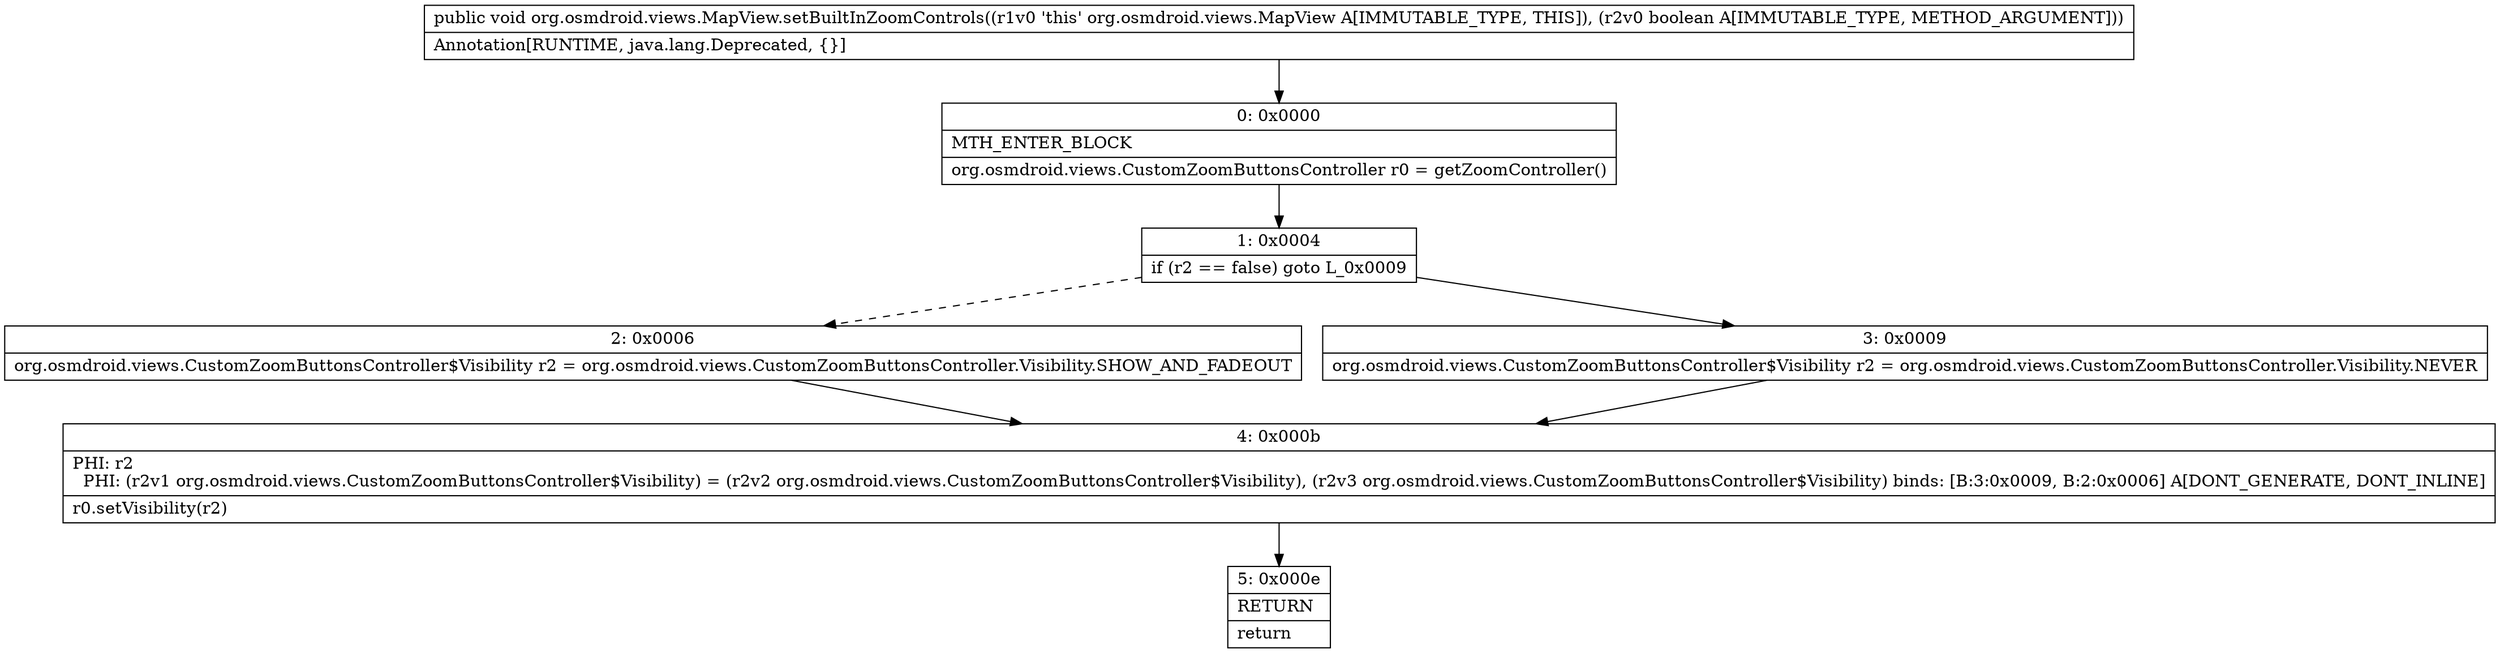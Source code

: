 digraph "CFG fororg.osmdroid.views.MapView.setBuiltInZoomControls(Z)V" {
Node_0 [shape=record,label="{0\:\ 0x0000|MTH_ENTER_BLOCK\l|org.osmdroid.views.CustomZoomButtonsController r0 = getZoomController()\l}"];
Node_1 [shape=record,label="{1\:\ 0x0004|if (r2 == false) goto L_0x0009\l}"];
Node_2 [shape=record,label="{2\:\ 0x0006|org.osmdroid.views.CustomZoomButtonsController$Visibility r2 = org.osmdroid.views.CustomZoomButtonsController.Visibility.SHOW_AND_FADEOUT\l}"];
Node_3 [shape=record,label="{3\:\ 0x0009|org.osmdroid.views.CustomZoomButtonsController$Visibility r2 = org.osmdroid.views.CustomZoomButtonsController.Visibility.NEVER\l}"];
Node_4 [shape=record,label="{4\:\ 0x000b|PHI: r2 \l  PHI: (r2v1 org.osmdroid.views.CustomZoomButtonsController$Visibility) = (r2v2 org.osmdroid.views.CustomZoomButtonsController$Visibility), (r2v3 org.osmdroid.views.CustomZoomButtonsController$Visibility) binds: [B:3:0x0009, B:2:0x0006] A[DONT_GENERATE, DONT_INLINE]\l|r0.setVisibility(r2)\l}"];
Node_5 [shape=record,label="{5\:\ 0x000e|RETURN\l|return\l}"];
MethodNode[shape=record,label="{public void org.osmdroid.views.MapView.setBuiltInZoomControls((r1v0 'this' org.osmdroid.views.MapView A[IMMUTABLE_TYPE, THIS]), (r2v0 boolean A[IMMUTABLE_TYPE, METHOD_ARGUMENT]))  | Annotation[RUNTIME, java.lang.Deprecated, \{\}]\l}"];
MethodNode -> Node_0;
Node_0 -> Node_1;
Node_1 -> Node_2[style=dashed];
Node_1 -> Node_3;
Node_2 -> Node_4;
Node_3 -> Node_4;
Node_4 -> Node_5;
}

